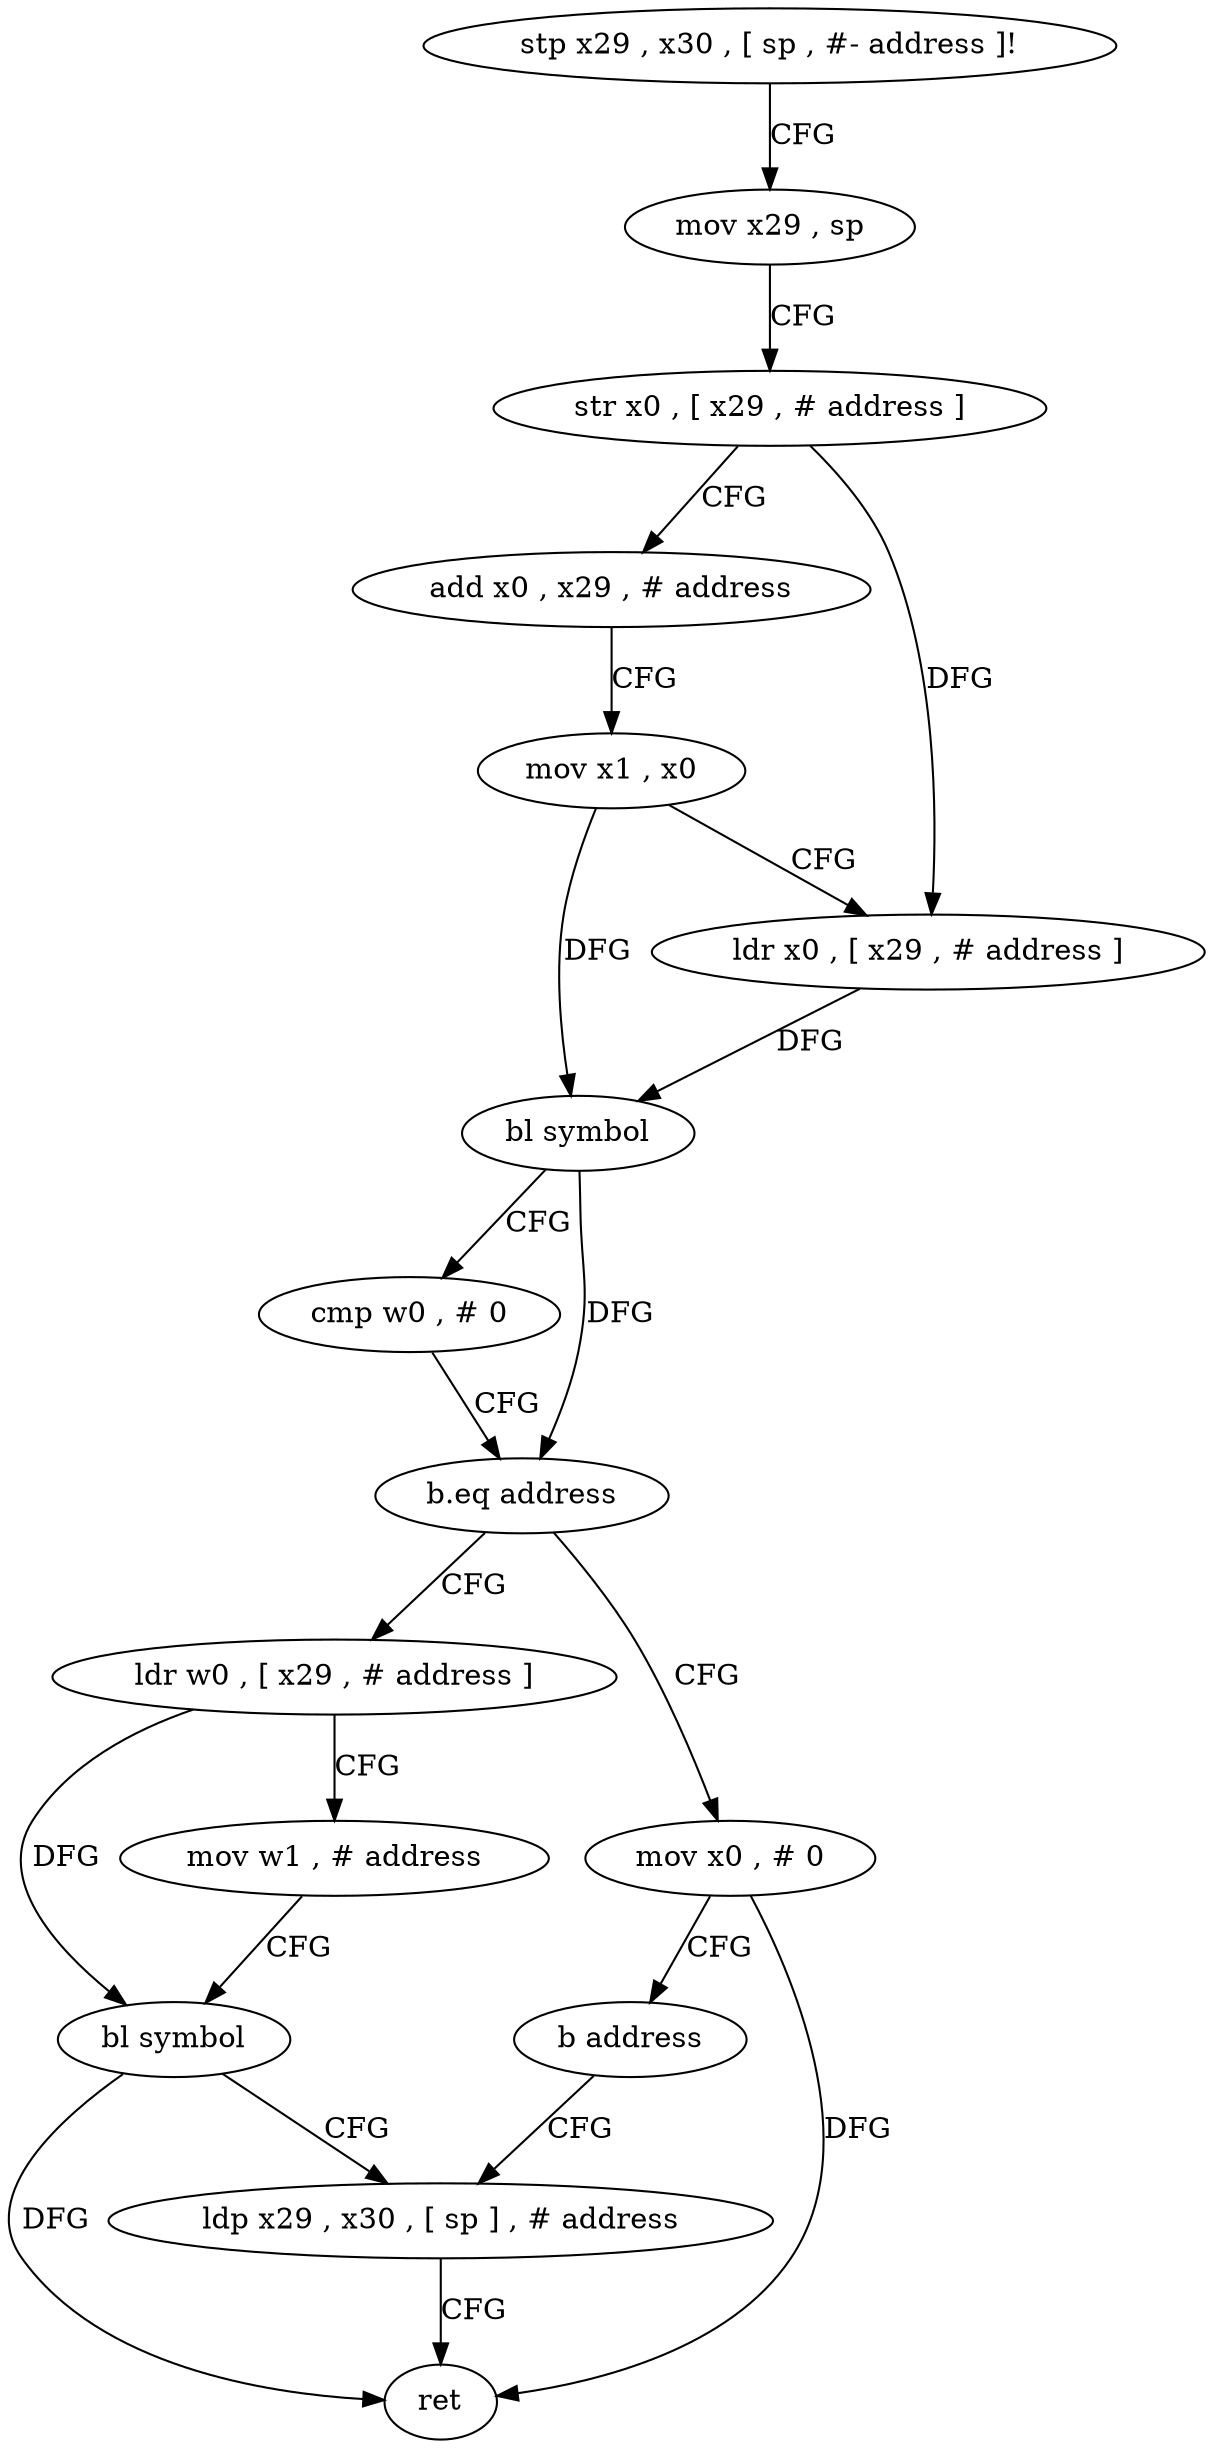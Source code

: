 digraph "func" {
"4335276" [label = "stp x29 , x30 , [ sp , #- address ]!" ]
"4335280" [label = "mov x29 , sp" ]
"4335284" [label = "str x0 , [ x29 , # address ]" ]
"4335288" [label = "add x0 , x29 , # address" ]
"4335292" [label = "mov x1 , x0" ]
"4335296" [label = "ldr x0 , [ x29 , # address ]" ]
"4335300" [label = "bl symbol" ]
"4335304" [label = "cmp w0 , # 0" ]
"4335308" [label = "b.eq address" ]
"4335320" [label = "ldr w0 , [ x29 , # address ]" ]
"4335312" [label = "mov x0 , # 0" ]
"4335324" [label = "mov w1 , # address" ]
"4335328" [label = "bl symbol" ]
"4335332" [label = "ldp x29 , x30 , [ sp ] , # address" ]
"4335316" [label = "b address" ]
"4335336" [label = "ret" ]
"4335276" -> "4335280" [ label = "CFG" ]
"4335280" -> "4335284" [ label = "CFG" ]
"4335284" -> "4335288" [ label = "CFG" ]
"4335284" -> "4335296" [ label = "DFG" ]
"4335288" -> "4335292" [ label = "CFG" ]
"4335292" -> "4335296" [ label = "CFG" ]
"4335292" -> "4335300" [ label = "DFG" ]
"4335296" -> "4335300" [ label = "DFG" ]
"4335300" -> "4335304" [ label = "CFG" ]
"4335300" -> "4335308" [ label = "DFG" ]
"4335304" -> "4335308" [ label = "CFG" ]
"4335308" -> "4335320" [ label = "CFG" ]
"4335308" -> "4335312" [ label = "CFG" ]
"4335320" -> "4335324" [ label = "CFG" ]
"4335320" -> "4335328" [ label = "DFG" ]
"4335312" -> "4335316" [ label = "CFG" ]
"4335312" -> "4335336" [ label = "DFG" ]
"4335324" -> "4335328" [ label = "CFG" ]
"4335328" -> "4335332" [ label = "CFG" ]
"4335328" -> "4335336" [ label = "DFG" ]
"4335332" -> "4335336" [ label = "CFG" ]
"4335316" -> "4335332" [ label = "CFG" ]
}
